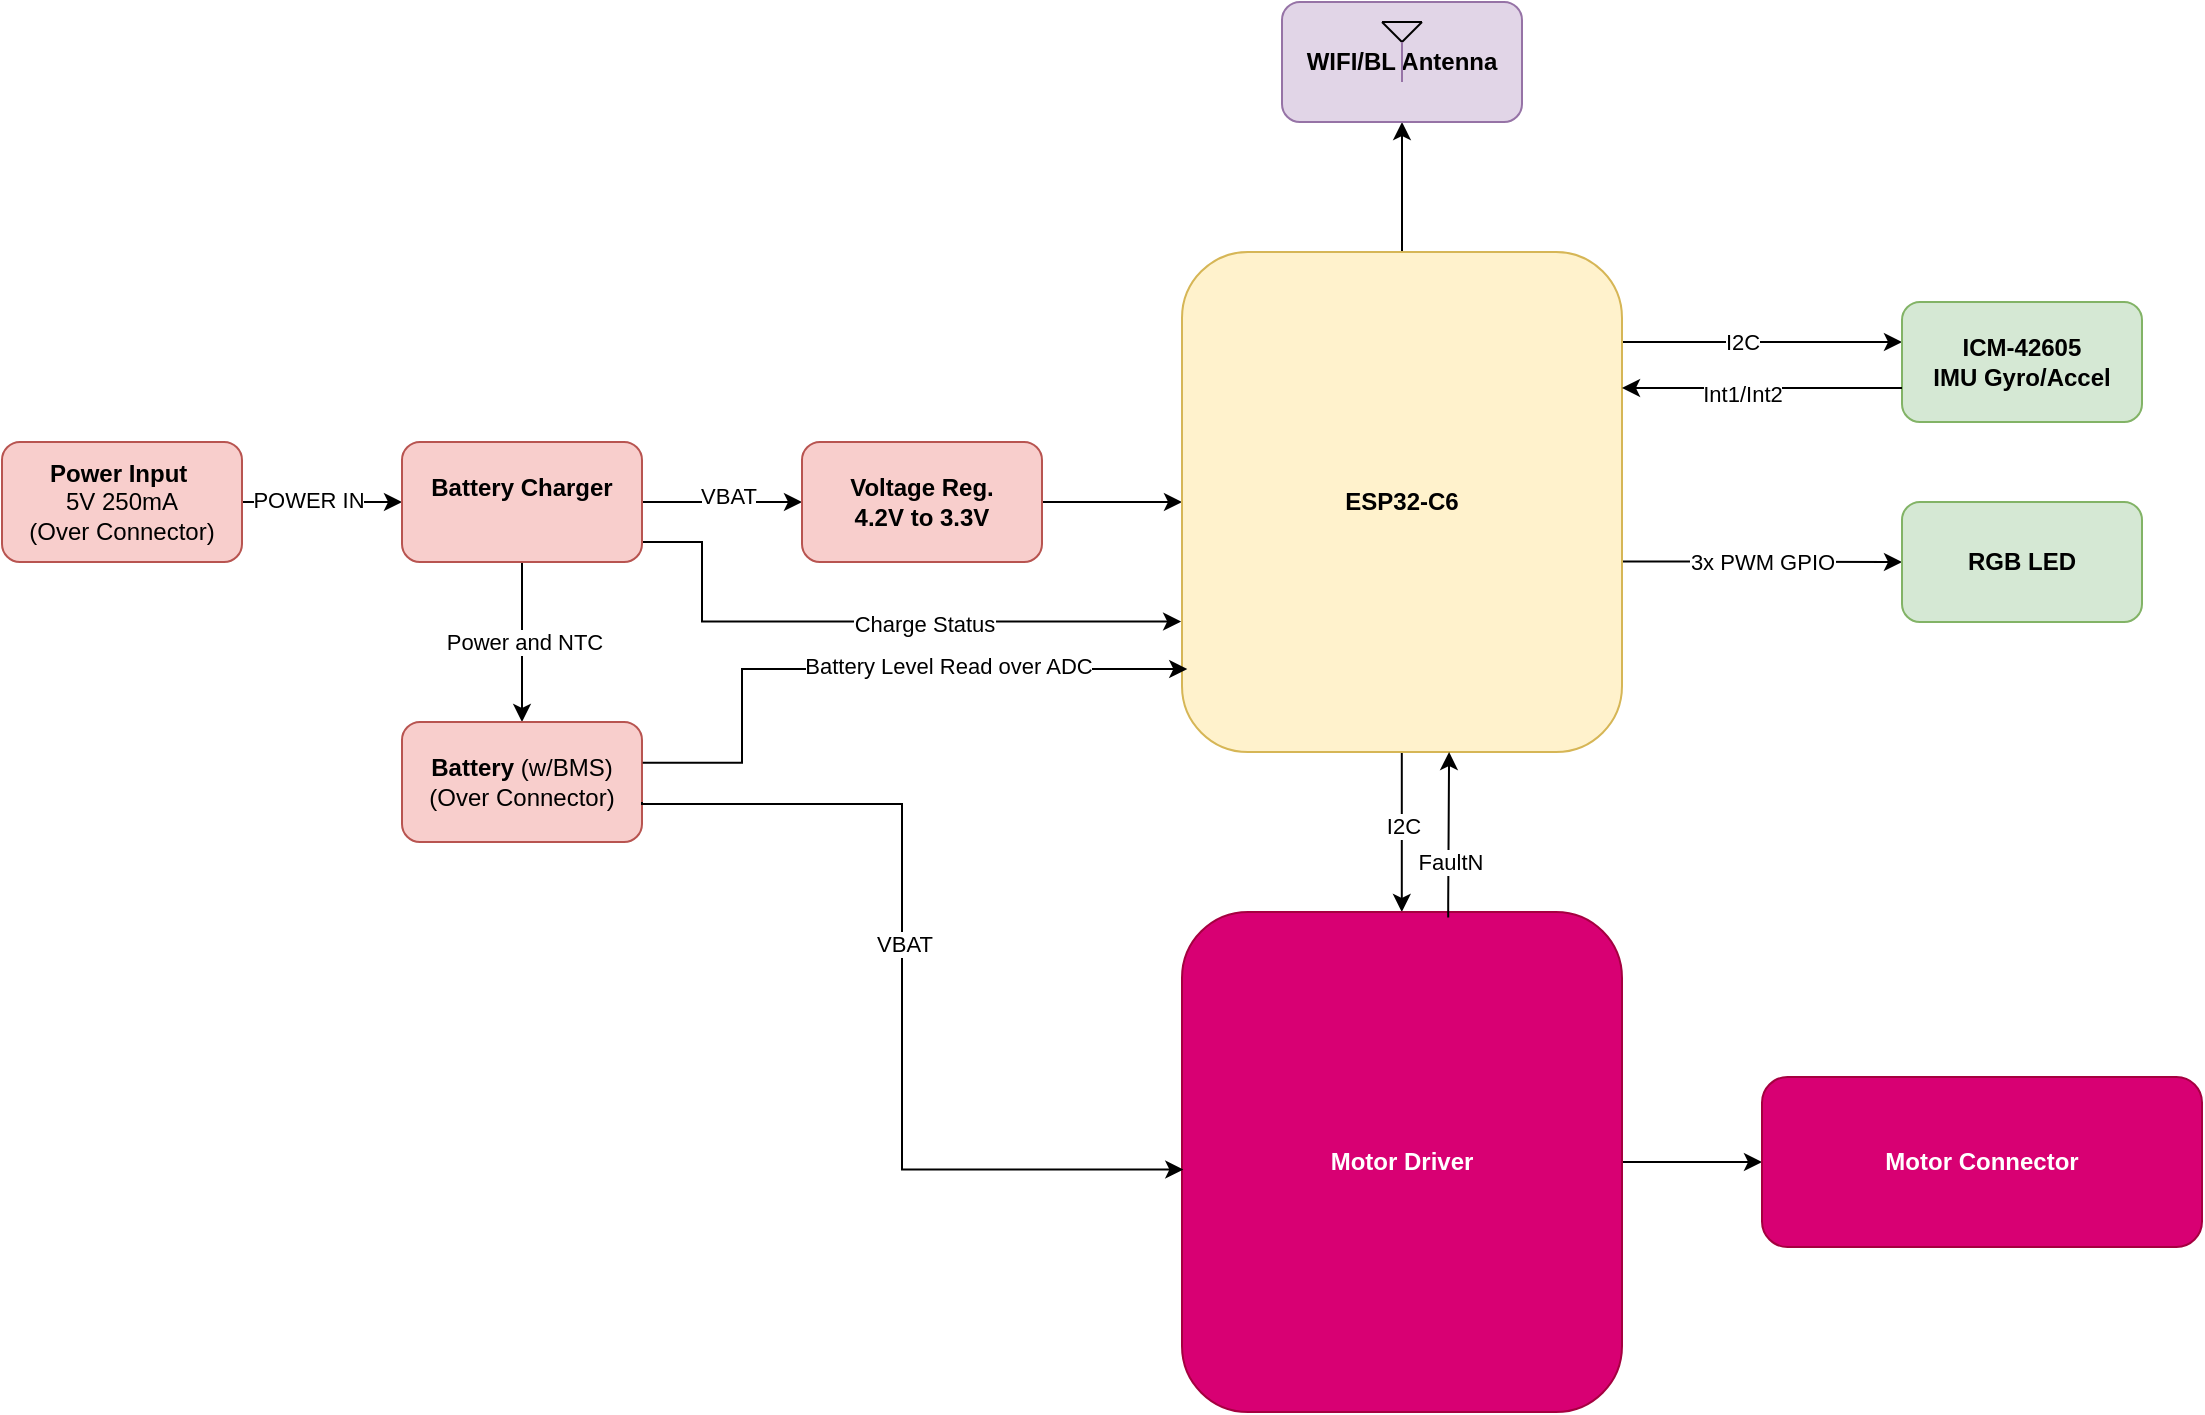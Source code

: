 <mxfile version="25.0.3">
  <diagram name="Sayfa -1" id="MvbmhzWUamUo6SXamKTE">
    <mxGraphModel dx="1711" dy="1095" grid="1" gridSize="10" guides="1" tooltips="1" connect="1" arrows="1" fold="1" page="1" pageScale="1" pageWidth="827" pageHeight="1169" math="0" shadow="0">
      <root>
        <mxCell id="0" />
        <mxCell id="1" parent="0" />
        <mxCell id="6HPAj1P-MnoI5-2GbeFd-3" value="" style="edgeStyle=orthogonalEdgeStyle;rounded=0;orthogonalLoop=1;jettySize=auto;html=1;" parent="1" source="6HPAj1P-MnoI5-2GbeFd-1" target="6HPAj1P-MnoI5-2GbeFd-2" edge="1">
          <mxGeometry relative="1" as="geometry" />
        </mxCell>
        <mxCell id="TFdXxxwNR08csre6Bzj9-19" value="POWER IN" style="edgeLabel;html=1;align=center;verticalAlign=middle;resizable=0;points=[];" vertex="1" connectable="0" parent="6HPAj1P-MnoI5-2GbeFd-3">
          <mxGeometry x="-0.182" y="1" relative="1" as="geometry">
            <mxPoint as="offset" />
          </mxGeometry>
        </mxCell>
        <mxCell id="6HPAj1P-MnoI5-2GbeFd-1" value="&lt;b&gt;Power Input&amp;nbsp;&lt;/b&gt;&lt;br&gt;5V 250mA&lt;br&gt;(Over Connector)" style="rounded=1;whiteSpace=wrap;html=1;fillColor=#f8cecc;strokeColor=#b85450;" parent="1" vertex="1">
          <mxGeometry x="90" y="300" width="120" height="60" as="geometry" />
        </mxCell>
        <mxCell id="6HPAj1P-MnoI5-2GbeFd-5" value="" style="edgeStyle=orthogonalEdgeStyle;rounded=0;orthogonalLoop=1;jettySize=auto;html=1;" parent="1" source="6HPAj1P-MnoI5-2GbeFd-2" target="6HPAj1P-MnoI5-2GbeFd-4" edge="1">
          <mxGeometry relative="1" as="geometry" />
        </mxCell>
        <mxCell id="6HPAj1P-MnoI5-2GbeFd-6" value="Power and NTC" style="edgeLabel;html=1;align=center;verticalAlign=middle;resizable=0;points=[];" parent="6HPAj1P-MnoI5-2GbeFd-5" vertex="1" connectable="0">
          <mxGeometry x="-0.013" y="1" relative="1" as="geometry">
            <mxPoint as="offset" />
          </mxGeometry>
        </mxCell>
        <mxCell id="6HPAj1P-MnoI5-2GbeFd-8" value="" style="edgeStyle=orthogonalEdgeStyle;rounded=0;orthogonalLoop=1;jettySize=auto;html=1;exitX=1;exitY=0.5;exitDx=0;exitDy=0;" parent="1" source="6HPAj1P-MnoI5-2GbeFd-2" target="6HPAj1P-MnoI5-2GbeFd-7" edge="1">
          <mxGeometry relative="1" as="geometry" />
        </mxCell>
        <mxCell id="TFdXxxwNR08csre6Bzj9-16" value="VBAT" style="edgeLabel;html=1;align=center;verticalAlign=middle;resizable=0;points=[];" vertex="1" connectable="0" parent="6HPAj1P-MnoI5-2GbeFd-8">
          <mxGeometry x="0.08" y="3" relative="1" as="geometry">
            <mxPoint as="offset" />
          </mxGeometry>
        </mxCell>
        <mxCell id="TFdXxxwNR08csre6Bzj9-11" style="edgeStyle=orthogonalEdgeStyle;rounded=0;orthogonalLoop=1;jettySize=auto;html=1;entryX=-0.002;entryY=0.739;entryDx=0;entryDy=0;entryPerimeter=0;" edge="1" parent="1" source="6HPAj1P-MnoI5-2GbeFd-2" target="6HPAj1P-MnoI5-2GbeFd-9">
          <mxGeometry relative="1" as="geometry">
            <mxPoint x="440" y="410" as="targetPoint" />
            <Array as="points">
              <mxPoint x="440" y="350" />
              <mxPoint x="440" y="390" />
            </Array>
          </mxGeometry>
        </mxCell>
        <mxCell id="TFdXxxwNR08csre6Bzj9-12" value="Charge Status" style="edgeLabel;html=1;align=center;verticalAlign=middle;resizable=0;points=[];" vertex="1" connectable="0" parent="TFdXxxwNR08csre6Bzj9-11">
          <mxGeometry x="-0.191" y="-1" relative="1" as="geometry">
            <mxPoint x="56" as="offset" />
          </mxGeometry>
        </mxCell>
        <mxCell id="6HPAj1P-MnoI5-2GbeFd-2" value="&lt;b&gt;Battery Charger&lt;/b&gt;&lt;div&gt;&lt;br&gt;&lt;/div&gt;" style="whiteSpace=wrap;html=1;rounded=1;fillColor=#f8cecc;strokeColor=#b85450;" parent="1" vertex="1">
          <mxGeometry x="290" y="300" width="120" height="60" as="geometry" />
        </mxCell>
        <mxCell id="6HPAj1P-MnoI5-2GbeFd-4" value="&lt;b&gt;Battery &lt;/b&gt;(w/BMS)&lt;div&gt;(Over Connector)&lt;/div&gt;" style="whiteSpace=wrap;html=1;rounded=1;fillColor=#f8cecc;strokeColor=#b85450;" parent="1" vertex="1">
          <mxGeometry x="290" y="440" width="120" height="60" as="geometry" />
        </mxCell>
        <mxCell id="6HPAj1P-MnoI5-2GbeFd-10" value="" style="edgeStyle=orthogonalEdgeStyle;rounded=0;orthogonalLoop=1;jettySize=auto;html=1;" parent="1" source="6HPAj1P-MnoI5-2GbeFd-7" target="6HPAj1P-MnoI5-2GbeFd-9" edge="1">
          <mxGeometry relative="1" as="geometry" />
        </mxCell>
        <mxCell id="6HPAj1P-MnoI5-2GbeFd-7" value="&lt;b&gt;Voltage Reg.&lt;br&gt;4.2V to 3.3V&lt;/b&gt;" style="whiteSpace=wrap;html=1;rounded=1;fillColor=#f8cecc;strokeColor=#b85450;" parent="1" vertex="1">
          <mxGeometry x="490" y="300" width="120" height="60" as="geometry" />
        </mxCell>
        <mxCell id="6HPAj1P-MnoI5-2GbeFd-16" value="" style="edgeStyle=orthogonalEdgeStyle;rounded=0;orthogonalLoop=1;jettySize=auto;html=1;" parent="1" source="6HPAj1P-MnoI5-2GbeFd-9" target="6HPAj1P-MnoI5-2GbeFd-15" edge="1">
          <mxGeometry relative="1" as="geometry" />
        </mxCell>
        <mxCell id="TFdXxxwNR08csre6Bzj9-1" style="edgeStyle=orthogonalEdgeStyle;rounded=0;orthogonalLoop=1;jettySize=auto;html=1;entryX=0;entryY=0.5;entryDx=0;entryDy=0;exitX=0.991;exitY=0.619;exitDx=0;exitDy=0;exitPerimeter=0;" edge="1" parent="1" source="6HPAj1P-MnoI5-2GbeFd-9" target="Jjn9rgQKPbEfJKaSWLL2-1">
          <mxGeometry relative="1" as="geometry" />
        </mxCell>
        <mxCell id="TFdXxxwNR08csre6Bzj9-15" value="3x PWM GPIO" style="edgeLabel;html=1;align=center;verticalAlign=middle;resizable=0;points=[];" vertex="1" connectable="0" parent="TFdXxxwNR08csre6Bzj9-1">
          <mxGeometry x="-0.186" y="1" relative="1" as="geometry">
            <mxPoint x="14" y="1" as="offset" />
          </mxGeometry>
        </mxCell>
        <mxCell id="TFdXxxwNR08csre6Bzj9-2" style="edgeStyle=orthogonalEdgeStyle;rounded=0;orthogonalLoop=1;jettySize=auto;html=1;entryX=0;entryY=0.5;entryDx=0;entryDy=0;" edge="1" parent="1">
          <mxGeometry relative="1" as="geometry">
            <mxPoint x="900" y="275" as="sourcePoint" />
            <mxPoint x="1040" y="250" as="targetPoint" />
            <Array as="points">
              <mxPoint x="900" y="250" />
            </Array>
          </mxGeometry>
        </mxCell>
        <mxCell id="TFdXxxwNR08csre6Bzj9-14" value="I2C" style="edgeLabel;html=1;align=center;verticalAlign=middle;resizable=0;points=[];" vertex="1" connectable="0" parent="TFdXxxwNR08csre6Bzj9-2">
          <mxGeometry x="-0.297" relative="1" as="geometry">
            <mxPoint x="27" as="offset" />
          </mxGeometry>
        </mxCell>
        <mxCell id="TFdXxxwNR08csre6Bzj9-6" value="" style="edgeStyle=orthogonalEdgeStyle;rounded=0;orthogonalLoop=1;jettySize=auto;html=1;" edge="1" parent="1">
          <mxGeometry relative="1" as="geometry">
            <mxPoint x="789.9" y="455" as="sourcePoint" />
            <mxPoint x="789.9" y="535" as="targetPoint" />
          </mxGeometry>
        </mxCell>
        <mxCell id="TFdXxxwNR08csre6Bzj9-7" value="I2C&amp;nbsp;" style="edgeLabel;html=1;align=center;verticalAlign=middle;resizable=0;points=[];" vertex="1" connectable="0" parent="TFdXxxwNR08csre6Bzj9-6">
          <mxGeometry x="-0.075" y="2" relative="1" as="geometry">
            <mxPoint as="offset" />
          </mxGeometry>
        </mxCell>
        <mxCell id="6HPAj1P-MnoI5-2GbeFd-9" value="&lt;b&gt;ESP32-C6&lt;/b&gt;" style="whiteSpace=wrap;html=1;rounded=1;fillColor=#fff2cc;strokeColor=#d6b656;" parent="1" vertex="1">
          <mxGeometry x="680" y="205" width="220" height="250" as="geometry" />
        </mxCell>
        <mxCell id="6HPAj1P-MnoI5-2GbeFd-15" value="&lt;b&gt;WIFI/BL Antenna&lt;/b&gt;" style="whiteSpace=wrap;html=1;rounded=1;fillColor=#e1d5e7;strokeColor=#9673a6;" parent="1" vertex="1">
          <mxGeometry x="730" y="80" width="120" height="60" as="geometry" />
        </mxCell>
        <mxCell id="6HPAj1P-MnoI5-2GbeFd-11" value="" style="endArrow=none;html=1;rounded=0;" parent="1" edge="1">
          <mxGeometry width="50" height="50" relative="1" as="geometry">
            <mxPoint x="790" y="100" as="sourcePoint" />
            <mxPoint x="800" y="90" as="targetPoint" />
          </mxGeometry>
        </mxCell>
        <mxCell id="6HPAj1P-MnoI5-2GbeFd-12" value="" style="endArrow=none;html=1;rounded=0;" parent="1" edge="1">
          <mxGeometry width="50" height="50" relative="1" as="geometry">
            <mxPoint x="780" y="90" as="sourcePoint" />
            <mxPoint x="790" y="100" as="targetPoint" />
          </mxGeometry>
        </mxCell>
        <mxCell id="6HPAj1P-MnoI5-2GbeFd-13" value="" style="endArrow=none;html=1;rounded=0;" parent="1" edge="1">
          <mxGeometry width="50" height="50" relative="1" as="geometry">
            <mxPoint x="780" y="90" as="sourcePoint" />
            <mxPoint x="800" y="90" as="targetPoint" />
          </mxGeometry>
        </mxCell>
        <mxCell id="6HPAj1P-MnoI5-2GbeFd-14" value="" style="endArrow=none;html=1;rounded=0;fillColor=#e1d5e7;strokeColor=#9673a6;" parent="1" edge="1">
          <mxGeometry width="50" height="50" relative="1" as="geometry">
            <mxPoint x="790" y="120" as="sourcePoint" />
            <mxPoint x="790" y="100" as="targetPoint" />
          </mxGeometry>
        </mxCell>
        <mxCell id="6HPAj1P-MnoI5-2GbeFd-17" value="&lt;b&gt;ICM-42605&lt;br&gt;IMU Gyro/Accel&lt;/b&gt;" style="rounded=1;whiteSpace=wrap;html=1;fillColor=#d5e8d4;strokeColor=#82b366;" parent="1" vertex="1">
          <mxGeometry x="1040" y="230" width="120" height="60" as="geometry" />
        </mxCell>
        <mxCell id="Jjn9rgQKPbEfJKaSWLL2-1" value="&lt;b&gt;RGB LED&lt;/b&gt;" style="rounded=1;whiteSpace=wrap;html=1;fillColor=#d5e8d4;strokeColor=#82b366;" parent="1" vertex="1">
          <mxGeometry x="1040" y="330" width="120" height="60" as="geometry" />
        </mxCell>
        <mxCell id="TFdXxxwNR08csre6Bzj9-22" value="" style="edgeStyle=orthogonalEdgeStyle;rounded=0;orthogonalLoop=1;jettySize=auto;html=1;" edge="1" parent="1" source="TFdXxxwNR08csre6Bzj9-5" target="TFdXxxwNR08csre6Bzj9-21">
          <mxGeometry relative="1" as="geometry" />
        </mxCell>
        <mxCell id="TFdXxxwNR08csre6Bzj9-5" value="&lt;b&gt;Motor Driver&lt;/b&gt;" style="whiteSpace=wrap;html=1;rounded=1;fillColor=#d80073;fontColor=#ffffff;strokeColor=#A50040;" vertex="1" parent="1">
          <mxGeometry x="680" y="535" width="220" height="250" as="geometry" />
        </mxCell>
        <mxCell id="TFdXxxwNR08csre6Bzj9-8" style="edgeStyle=orthogonalEdgeStyle;rounded=0;orthogonalLoop=1;jettySize=auto;html=1;entryX=0.607;entryY=0.998;entryDx=0;entryDy=0;entryPerimeter=0;exitX=0.605;exitY=0.011;exitDx=0;exitDy=0;exitPerimeter=0;" edge="1" parent="1" source="TFdXxxwNR08csre6Bzj9-5">
          <mxGeometry relative="1" as="geometry">
            <mxPoint x="814" y="530.5" as="sourcePoint" />
            <mxPoint x="813.54" y="455" as="targetPoint" />
            <Array as="points">
              <mxPoint x="813" y="530" />
              <mxPoint x="814" y="530" />
            </Array>
          </mxGeometry>
        </mxCell>
        <mxCell id="TFdXxxwNR08csre6Bzj9-9" value="FaultN" style="edgeLabel;html=1;align=center;verticalAlign=middle;resizable=0;points=[];" vertex="1" connectable="0" parent="TFdXxxwNR08csre6Bzj9-8">
          <mxGeometry x="-0.055" relative="1" as="geometry">
            <mxPoint y="11" as="offset" />
          </mxGeometry>
        </mxCell>
        <mxCell id="TFdXxxwNR08csre6Bzj9-10" style="edgeStyle=orthogonalEdgeStyle;rounded=0;orthogonalLoop=1;jettySize=auto;html=1;entryX=0.003;entryY=0.475;entryDx=0;entryDy=0;entryPerimeter=0;" edge="1" parent="1">
          <mxGeometry relative="1" as="geometry">
            <mxPoint x="410" y="480" as="sourcePoint" />
            <mxPoint x="680.66" y="663.75" as="targetPoint" />
            <Array as="points">
              <mxPoint x="410" y="481" />
              <mxPoint x="540" y="481" />
              <mxPoint x="540" y="664" />
            </Array>
          </mxGeometry>
        </mxCell>
        <mxCell id="TFdXxxwNR08csre6Bzj9-20" value="VBAT" style="edgeLabel;html=1;align=center;verticalAlign=middle;resizable=0;points=[];" vertex="1" connectable="0" parent="TFdXxxwNR08csre6Bzj9-10">
          <mxGeometry x="-0.118" y="1" relative="1" as="geometry">
            <mxPoint as="offset" />
          </mxGeometry>
        </mxCell>
        <mxCell id="TFdXxxwNR08csre6Bzj9-13" style="edgeStyle=orthogonalEdgeStyle;rounded=0;orthogonalLoop=1;jettySize=auto;html=1;entryX=0.012;entryY=0.834;entryDx=0;entryDy=0;entryPerimeter=0;exitX=1.003;exitY=0.34;exitDx=0;exitDy=0;exitPerimeter=0;" edge="1" parent="1" source="6HPAj1P-MnoI5-2GbeFd-4" target="6HPAj1P-MnoI5-2GbeFd-9">
          <mxGeometry relative="1" as="geometry">
            <Array as="points">
              <mxPoint x="460" y="460" />
              <mxPoint x="460" y="414" />
            </Array>
          </mxGeometry>
        </mxCell>
        <mxCell id="TFdXxxwNR08csre6Bzj9-23" value="Battery Level Read over ADC" style="edgeLabel;html=1;align=center;verticalAlign=middle;resizable=0;points=[];" vertex="1" connectable="0" parent="TFdXxxwNR08csre6Bzj9-13">
          <mxGeometry x="-0.032" y="2" relative="1" as="geometry">
            <mxPoint x="45" as="offset" />
          </mxGeometry>
        </mxCell>
        <mxCell id="TFdXxxwNR08csre6Bzj9-21" value="&lt;b&gt;Motor Connector&lt;/b&gt;" style="whiteSpace=wrap;html=1;rounded=1;fillColor=#d80073;fontColor=#ffffff;strokeColor=#A50040;" vertex="1" parent="1">
          <mxGeometry x="970" y="617.5" width="220" height="85" as="geometry" />
        </mxCell>
        <mxCell id="TFdXxxwNR08csre6Bzj9-24" style="edgeStyle=orthogonalEdgeStyle;rounded=0;orthogonalLoop=1;jettySize=auto;html=1;entryX=1.005;entryY=0.312;entryDx=0;entryDy=0;entryPerimeter=0;" edge="1" parent="1">
          <mxGeometry relative="1" as="geometry">
            <mxPoint x="1039" y="273" as="sourcePoint" />
            <mxPoint x="900.0" y="273" as="targetPoint" />
            <Array as="points">
              <mxPoint x="1040" y="273" />
              <mxPoint x="1040" y="273" />
            </Array>
          </mxGeometry>
        </mxCell>
        <mxCell id="TFdXxxwNR08csre6Bzj9-25" value="Int1/Int2" style="edgeLabel;html=1;align=center;verticalAlign=middle;resizable=0;points=[];" vertex="1" connectable="0" parent="TFdXxxwNR08csre6Bzj9-24">
          <mxGeometry x="0.431" y="3" relative="1" as="geometry">
            <mxPoint x="20" as="offset" />
          </mxGeometry>
        </mxCell>
      </root>
    </mxGraphModel>
  </diagram>
</mxfile>
